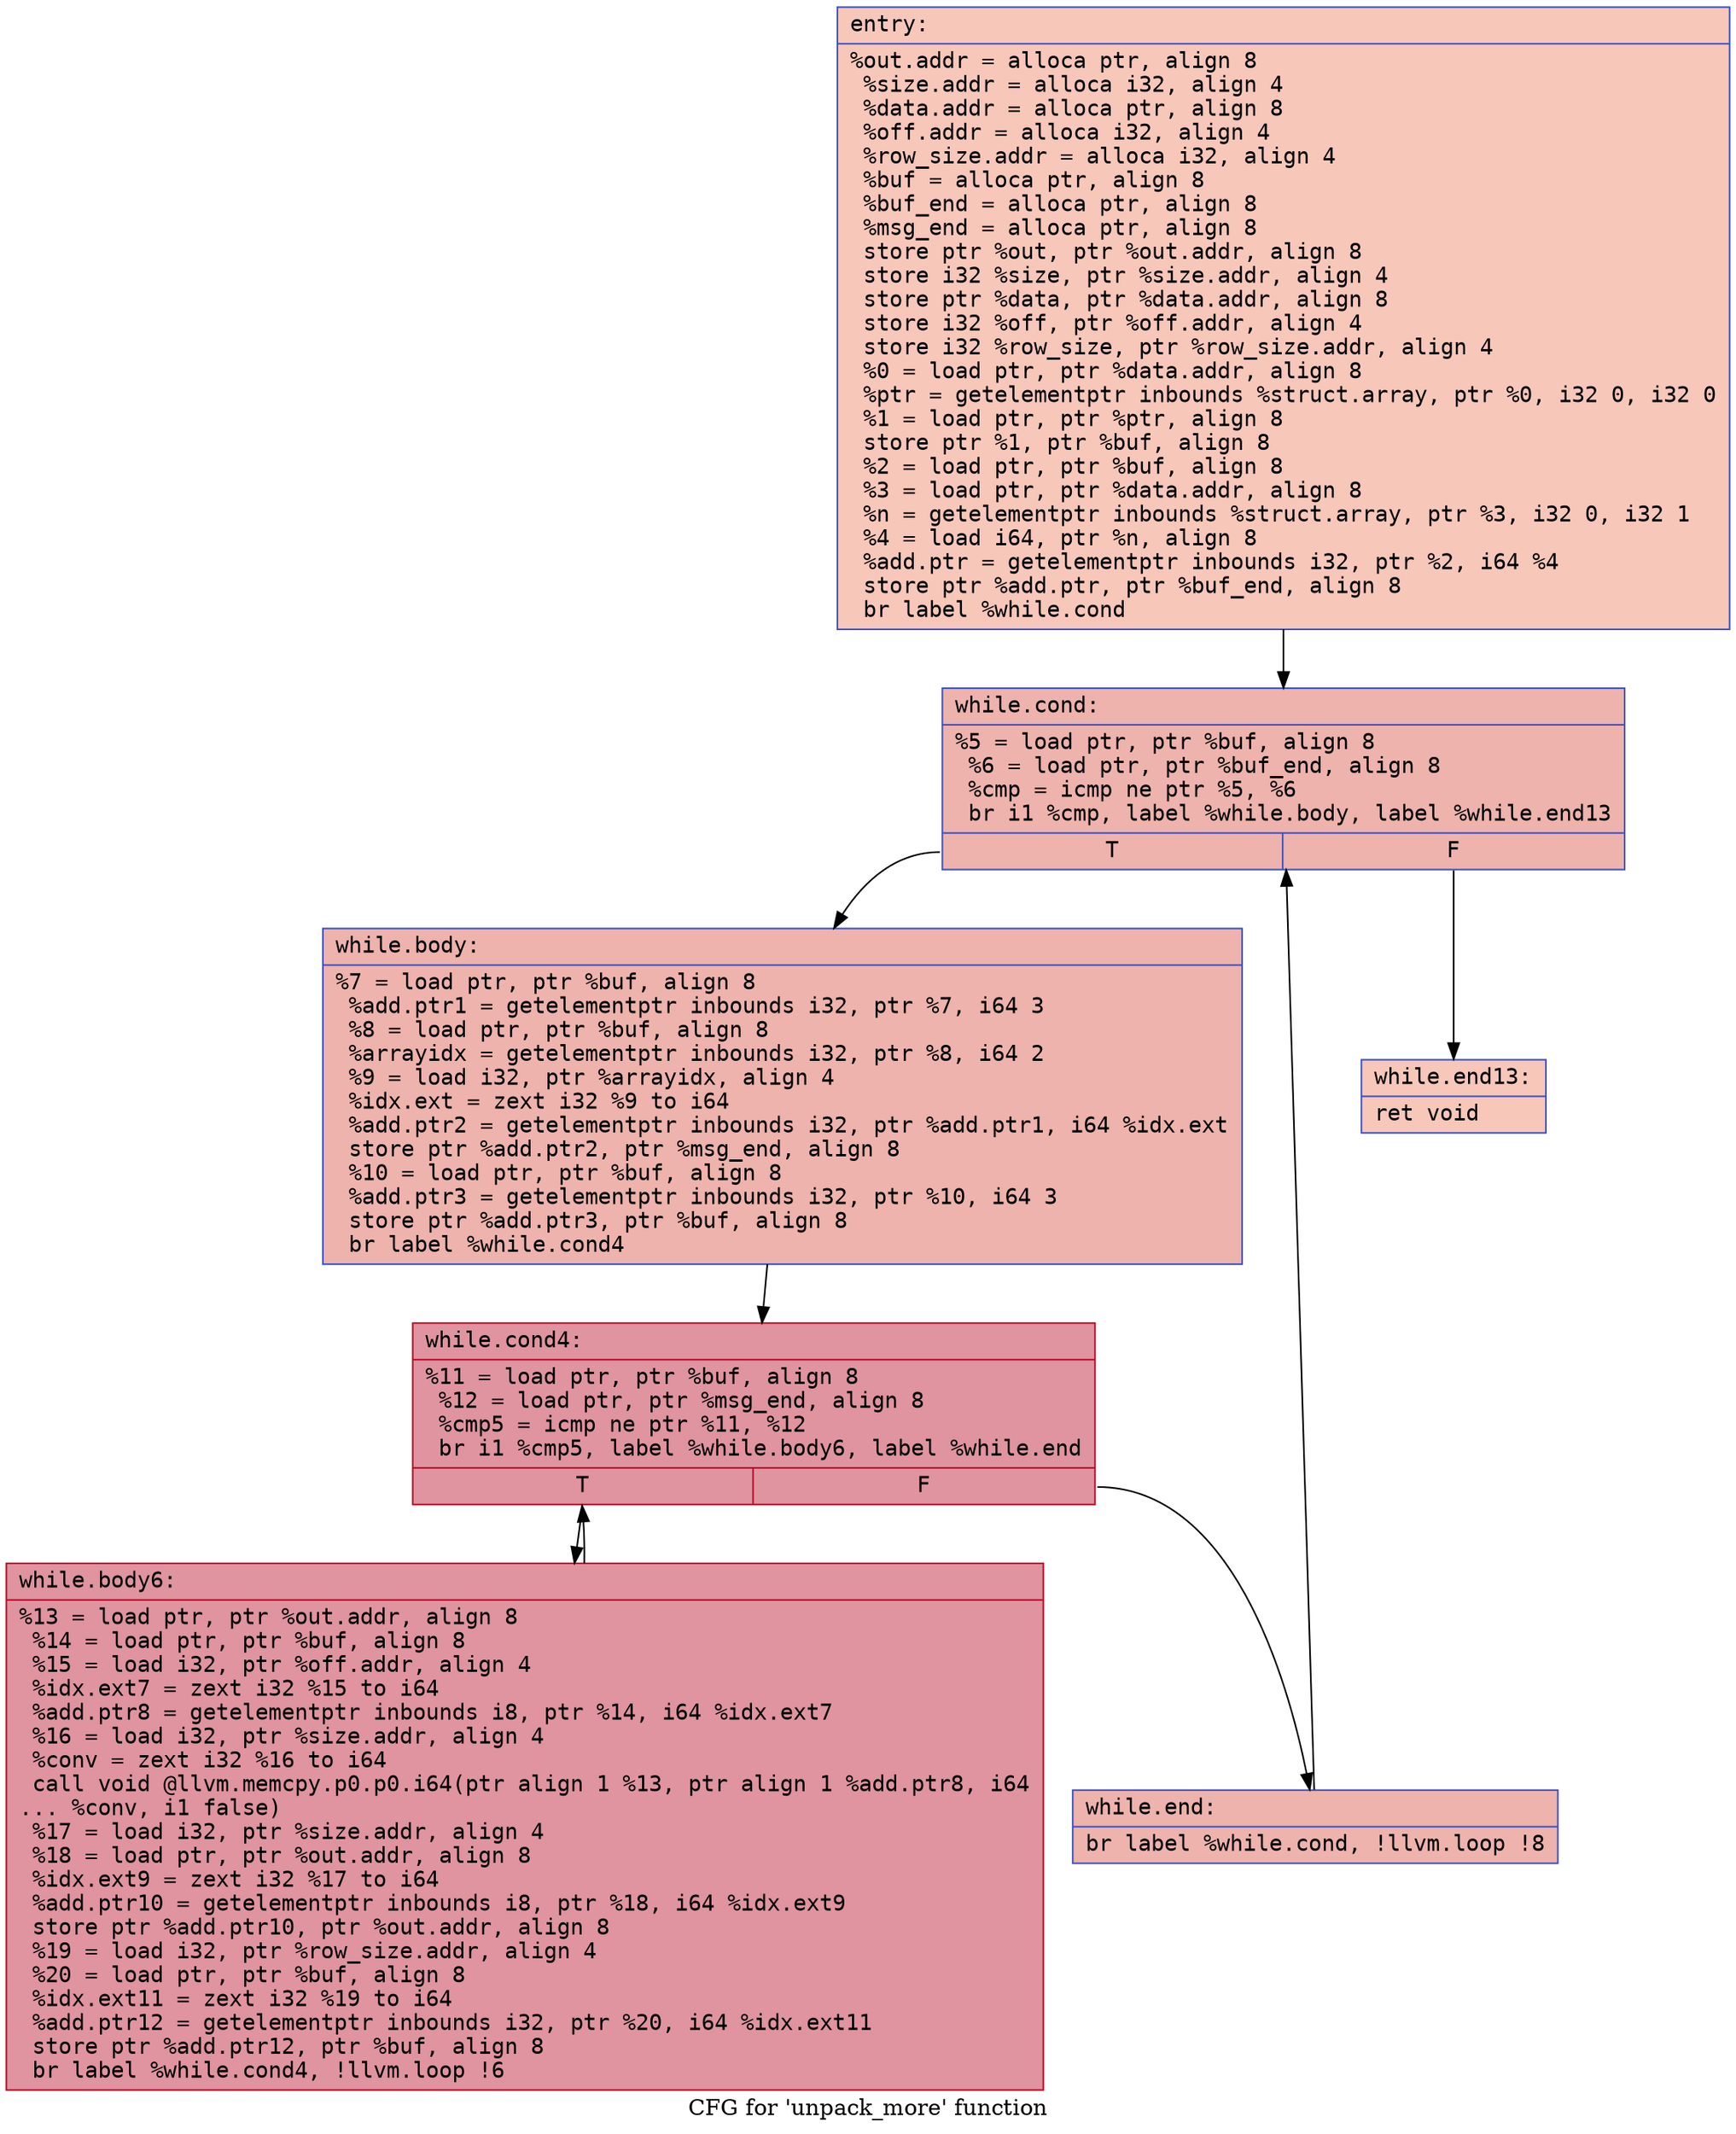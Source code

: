 digraph "CFG for 'unpack_more' function" {
	label="CFG for 'unpack_more' function";

	Node0x564193414420 [shape=record,color="#3d50c3ff", style=filled, fillcolor="#ec7f6370" fontname="Courier",label="{entry:\l|  %out.addr = alloca ptr, align 8\l  %size.addr = alloca i32, align 4\l  %data.addr = alloca ptr, align 8\l  %off.addr = alloca i32, align 4\l  %row_size.addr = alloca i32, align 4\l  %buf = alloca ptr, align 8\l  %buf_end = alloca ptr, align 8\l  %msg_end = alloca ptr, align 8\l  store ptr %out, ptr %out.addr, align 8\l  store i32 %size, ptr %size.addr, align 4\l  store ptr %data, ptr %data.addr, align 8\l  store i32 %off, ptr %off.addr, align 4\l  store i32 %row_size, ptr %row_size.addr, align 4\l  %0 = load ptr, ptr %data.addr, align 8\l  %ptr = getelementptr inbounds %struct.array, ptr %0, i32 0, i32 0\l  %1 = load ptr, ptr %ptr, align 8\l  store ptr %1, ptr %buf, align 8\l  %2 = load ptr, ptr %buf, align 8\l  %3 = load ptr, ptr %data.addr, align 8\l  %n = getelementptr inbounds %struct.array, ptr %3, i32 0, i32 1\l  %4 = load i64, ptr %n, align 8\l  %add.ptr = getelementptr inbounds i32, ptr %2, i64 %4\l  store ptr %add.ptr, ptr %buf_end, align 8\l  br label %while.cond\l}"];
	Node0x564193414420 -> Node0x564193415770[tooltip="entry -> while.cond\nProbability 100.00%" ];
	Node0x564193415770 [shape=record,color="#3d50c3ff", style=filled, fillcolor="#d6524470" fontname="Courier",label="{while.cond:\l|  %5 = load ptr, ptr %buf, align 8\l  %6 = load ptr, ptr %buf_end, align 8\l  %cmp = icmp ne ptr %5, %6\l  br i1 %cmp, label %while.body, label %while.end13\l|{<s0>T|<s1>F}}"];
	Node0x564193415770:s0 -> Node0x564193415a10[tooltip="while.cond -> while.body\nProbability 96.88%" ];
	Node0x564193415770:s1 -> Node0x564193415a90[tooltip="while.cond -> while.end13\nProbability 3.12%" ];
	Node0x564193415a10 [shape=record,color="#3d50c3ff", style=filled, fillcolor="#d6524470" fontname="Courier",label="{while.body:\l|  %7 = load ptr, ptr %buf, align 8\l  %add.ptr1 = getelementptr inbounds i32, ptr %7, i64 3\l  %8 = load ptr, ptr %buf, align 8\l  %arrayidx = getelementptr inbounds i32, ptr %8, i64 2\l  %9 = load i32, ptr %arrayidx, align 4\l  %idx.ext = zext i32 %9 to i64\l  %add.ptr2 = getelementptr inbounds i32, ptr %add.ptr1, i64 %idx.ext\l  store ptr %add.ptr2, ptr %msg_end, align 8\l  %10 = load ptr, ptr %buf, align 8\l  %add.ptr3 = getelementptr inbounds i32, ptr %10, i64 3\l  store ptr %add.ptr3, ptr %buf, align 8\l  br label %while.cond4\l}"];
	Node0x564193415a10 -> Node0x5641934165f0[tooltip="while.body -> while.cond4\nProbability 100.00%" ];
	Node0x5641934165f0 [shape=record,color="#b70d28ff", style=filled, fillcolor="#b70d2870" fontname="Courier",label="{while.cond4:\l|  %11 = load ptr, ptr %buf, align 8\l  %12 = load ptr, ptr %msg_end, align 8\l  %cmp5 = icmp ne ptr %11, %12\l  br i1 %cmp5, label %while.body6, label %while.end\l|{<s0>T|<s1>F}}"];
	Node0x5641934165f0:s0 -> Node0x564193416890[tooltip="while.cond4 -> while.body6\nProbability 96.88%" ];
	Node0x5641934165f0:s1 -> Node0x564193416910[tooltip="while.cond4 -> while.end\nProbability 3.12%" ];
	Node0x564193416890 [shape=record,color="#b70d28ff", style=filled, fillcolor="#b70d2870" fontname="Courier",label="{while.body6:\l|  %13 = load ptr, ptr %out.addr, align 8\l  %14 = load ptr, ptr %buf, align 8\l  %15 = load i32, ptr %off.addr, align 4\l  %idx.ext7 = zext i32 %15 to i64\l  %add.ptr8 = getelementptr inbounds i8, ptr %14, i64 %idx.ext7\l  %16 = load i32, ptr %size.addr, align 4\l  %conv = zext i32 %16 to i64\l  call void @llvm.memcpy.p0.p0.i64(ptr align 1 %13, ptr align 1 %add.ptr8, i64\l... %conv, i1 false)\l  %17 = load i32, ptr %size.addr, align 4\l  %18 = load ptr, ptr %out.addr, align 8\l  %idx.ext9 = zext i32 %17 to i64\l  %add.ptr10 = getelementptr inbounds i8, ptr %18, i64 %idx.ext9\l  store ptr %add.ptr10, ptr %out.addr, align 8\l  %19 = load i32, ptr %row_size.addr, align 4\l  %20 = load ptr, ptr %buf, align 8\l  %idx.ext11 = zext i32 %19 to i64\l  %add.ptr12 = getelementptr inbounds i32, ptr %20, i64 %idx.ext11\l  store ptr %add.ptr12, ptr %buf, align 8\l  br label %while.cond4, !llvm.loop !6\l}"];
	Node0x564193416890 -> Node0x5641934165f0[tooltip="while.body6 -> while.cond4\nProbability 100.00%" ];
	Node0x564193416910 [shape=record,color="#3d50c3ff", style=filled, fillcolor="#d6524470" fontname="Courier",label="{while.end:\l|  br label %while.cond, !llvm.loop !8\l}"];
	Node0x564193416910 -> Node0x564193415770[tooltip="while.end -> while.cond\nProbability 100.00%" ];
	Node0x564193415a90 [shape=record,color="#3d50c3ff", style=filled, fillcolor="#ec7f6370" fontname="Courier",label="{while.end13:\l|  ret void\l}"];
}
